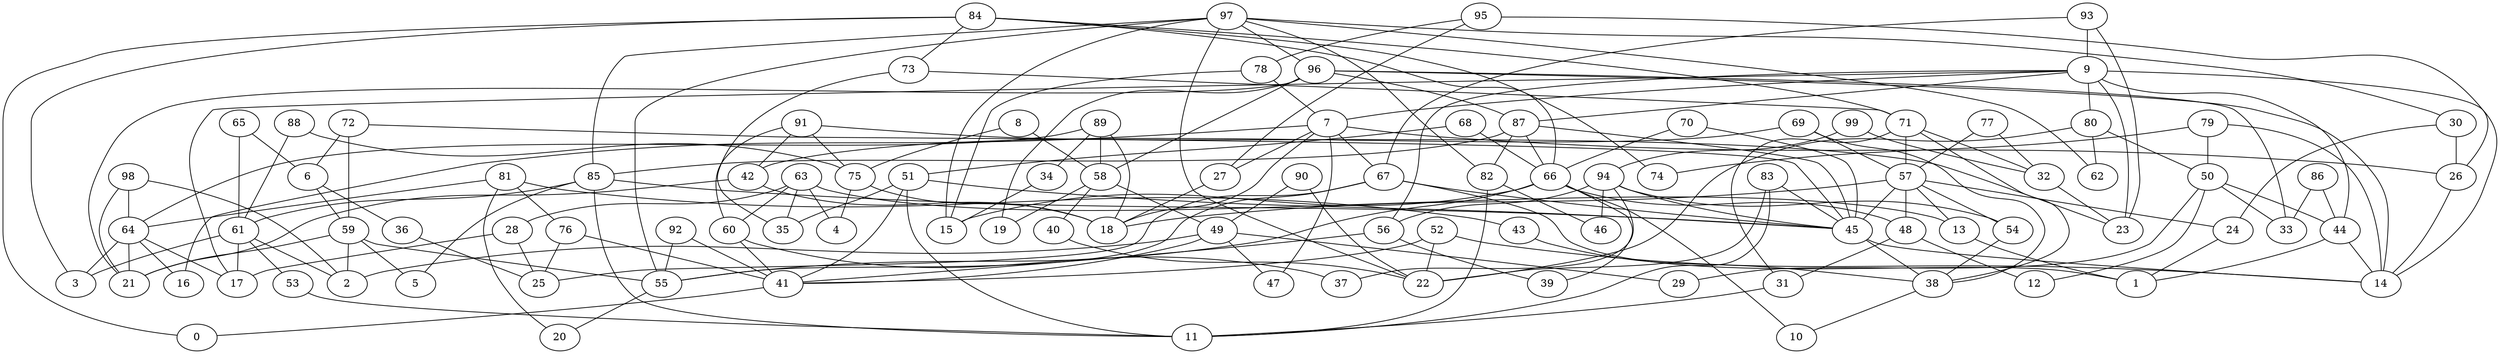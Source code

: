 digraph GG_graph {

subgraph G_graph {
edge [color = black]
"49" -> "41" [dir = none]
"49" -> "29" [dir = none]
"49" -> "47" [dir = none]
"49" -> "2" [dir = none]
"53" -> "11" [dir = none]
"80" -> "22" [dir = none]
"80" -> "62" [dir = none]
"80" -> "50" [dir = none]
"40" -> "22" [dir = none]
"99" -> "32" [dir = none]
"99" -> "94" [dir = none]
"56" -> "41" [dir = none]
"56" -> "39" [dir = none]
"79" -> "74" [dir = none]
"79" -> "50" [dir = none]
"79" -> "14" [dir = none]
"52" -> "14" [dir = none]
"52" -> "22" [dir = none]
"86" -> "44" [dir = none]
"86" -> "33" [dir = none]
"90" -> "49" [dir = none]
"90" -> "22" [dir = none]
"78" -> "7" [dir = none]
"78" -> "15" [dir = none]
"94" -> "54" [dir = none]
"94" -> "45" [dir = none]
"94" -> "46" [dir = none]
"94" -> "56" [dir = none]
"94" -> "37" [dir = none]
"83" -> "22" [dir = none]
"83" -> "11" [dir = none]
"83" -> "45" [dir = none]
"43" -> "38" [dir = none]
"96" -> "87" [dir = none]
"96" -> "14" [dir = none]
"96" -> "33" [dir = none]
"96" -> "21" [dir = none]
"96" -> "19" [dir = none]
"96" -> "58" [dir = none]
"71" -> "57" [dir = none]
"71" -> "38" [dir = none]
"71" -> "32" [dir = none]
"71" -> "31" [dir = none]
"73" -> "71" [dir = none]
"73" -> "35" [dir = none]
"68" -> "66" [dir = none]
"68" -> "51" [dir = none]
"51" -> "35" [dir = none]
"51" -> "45" [dir = none]
"51" -> "11" [dir = none]
"51" -> "41" [dir = none]
"6" -> "36" [dir = none]
"6" -> "59" [dir = none]
"61" -> "17" [dir = none]
"61" -> "2" [dir = none]
"61" -> "53" [dir = none]
"61" -> "3" [dir = none]
"38" -> "10" [dir = none]
"69" -> "38" [dir = none]
"69" -> "57" [dir = none]
"69" -> "42" [dir = none]
"95" -> "78" [dir = none]
"95" -> "27" [dir = none]
"95" -> "26" [dir = none]
"81" -> "43" [dir = none]
"81" -> "64" [dir = none]
"81" -> "76" [dir = none]
"81" -> "20" [dir = none]
"54" -> "38" [dir = none]
"26" -> "14" [dir = none]
"85" -> "45" [dir = none]
"85" -> "61" [dir = none]
"85" -> "11" [dir = none]
"85" -> "5" [dir = none]
"87" -> "85" [dir = none]
"87" -> "82" [dir = none]
"87" -> "66" [dir = none]
"87" -> "45" [dir = none]
"92" -> "55" [dir = none]
"92" -> "41" [dir = none]
"91" -> "60" [dir = none]
"91" -> "42" [dir = none]
"91" -> "75" [dir = none]
"91" -> "23" [dir = none]
"75" -> "4" [dir = none]
"75" -> "18" [dir = none]
"88" -> "61" [dir = none]
"88" -> "75" [dir = none]
"58" -> "19" [dir = none]
"58" -> "40" [dir = none]
"58" -> "49" [dir = none]
"30" -> "24" [dir = none]
"30" -> "26" [dir = none]
"84" -> "73" [dir = none]
"84" -> "3" [dir = none]
"84" -> "66" [dir = none]
"84" -> "71" [dir = none]
"84" -> "74" [dir = none]
"84" -> "0" [dir = none]
"89" -> "34" [dir = none]
"89" -> "18" [dir = none]
"89" -> "58" [dir = none]
"89" -> "64" [dir = none]
"98" -> "21" [dir = none]
"98" -> "64" [dir = none]
"98" -> "2" [dir = none]
"82" -> "11" [dir = none]
"82" -> "46" [dir = none]
"64" -> "16" [dir = none]
"64" -> "3" [dir = none]
"64" -> "21" [dir = none]
"64" -> "17" [dir = none]
"65" -> "6" [dir = none]
"65" -> "61" [dir = none]
"7" -> "26" [dir = none]
"7" -> "67" [dir = none]
"7" -> "47" [dir = none]
"7" -> "27" [dir = none]
"7" -> "16" [dir = none]
"7" -> "18" [dir = none]
"44" -> "1" [dir = none]
"44" -> "14" [dir = none]
"27" -> "18" [dir = none]
"28" -> "25" [dir = none]
"28" -> "17" [dir = none]
"41" -> "0" [dir = none]
"36" -> "25" [dir = none]
"60" -> "37" [dir = none]
"60" -> "41" [dir = none]
"9" -> "14" [dir = none]
"9" -> "17" [dir = none]
"9" -> "23" [dir = none]
"9" -> "44" [dir = none]
"9" -> "7" [dir = none]
"9" -> "80" [dir = none]
"9" -> "56" [dir = none]
"9" -> "87" [dir = none]
"93" -> "23" [dir = none]
"93" -> "67" [dir = none]
"93" -> "9" [dir = none]
"24" -> "1" [dir = none]
"59" -> "5" [dir = none]
"59" -> "2" [dir = none]
"59" -> "55" [dir = none]
"59" -> "21" [dir = none]
"50" -> "33" [dir = none]
"50" -> "44" [dir = none]
"50" -> "29" [dir = none]
"50" -> "12" [dir = none]
"67" -> "1" [dir = none]
"67" -> "45" [dir = none]
"67" -> "25" [dir = none]
"76" -> "25" [dir = none]
"76" -> "41" [dir = none]
"8" -> "58" [dir = none]
"8" -> "75" [dir = none]
"42" -> "18" [dir = none]
"42" -> "21" [dir = none]
"63" -> "60" [dir = none]
"63" -> "28" [dir = none]
"63" -> "35" [dir = none]
"63" -> "13" [dir = none]
"63" -> "4" [dir = none]
"48" -> "12" [dir = none]
"48" -> "31" [dir = none]
"45" -> "14" [dir = none]
"45" -> "38" [dir = none]
"57" -> "54" [dir = none]
"57" -> "18" [dir = none]
"57" -> "48" [dir = none]
"57" -> "45" [dir = none]
"57" -> "13" [dir = none]
"57" -> "24" [dir = none]
"31" -> "11" [dir = none]
"97" -> "15" [dir = none]
"97" -> "96" [dir = none]
"97" -> "85" [dir = none]
"97" -> "22" [dir = none]
"97" -> "30" [dir = none]
"97" -> "82" [dir = none]
"97" -> "55" [dir = none]
"97" -> "62" [dir = none]
"55" -> "20" [dir = none]
"34" -> "15" [dir = none]
"77" -> "57" [dir = none]
"77" -> "32" [dir = none]
"32" -> "23" [dir = none]
"70" -> "66" [dir = none]
"70" -> "45" [dir = none]
"66" -> "39" [dir = none]
"66" -> "55" [dir = none]
"66" -> "48" [dir = none]
"66" -> "15" [dir = none]
"66" -> "10" [dir = none]
"72" -> "59" [dir = none]
"72" -> "45" [dir = none]
"72" -> "6" [dir = none]
"13" -> "1" [dir = none]
"67" -> "55" [dir = none]
"52" -> "41" [dir = none]
}

}
